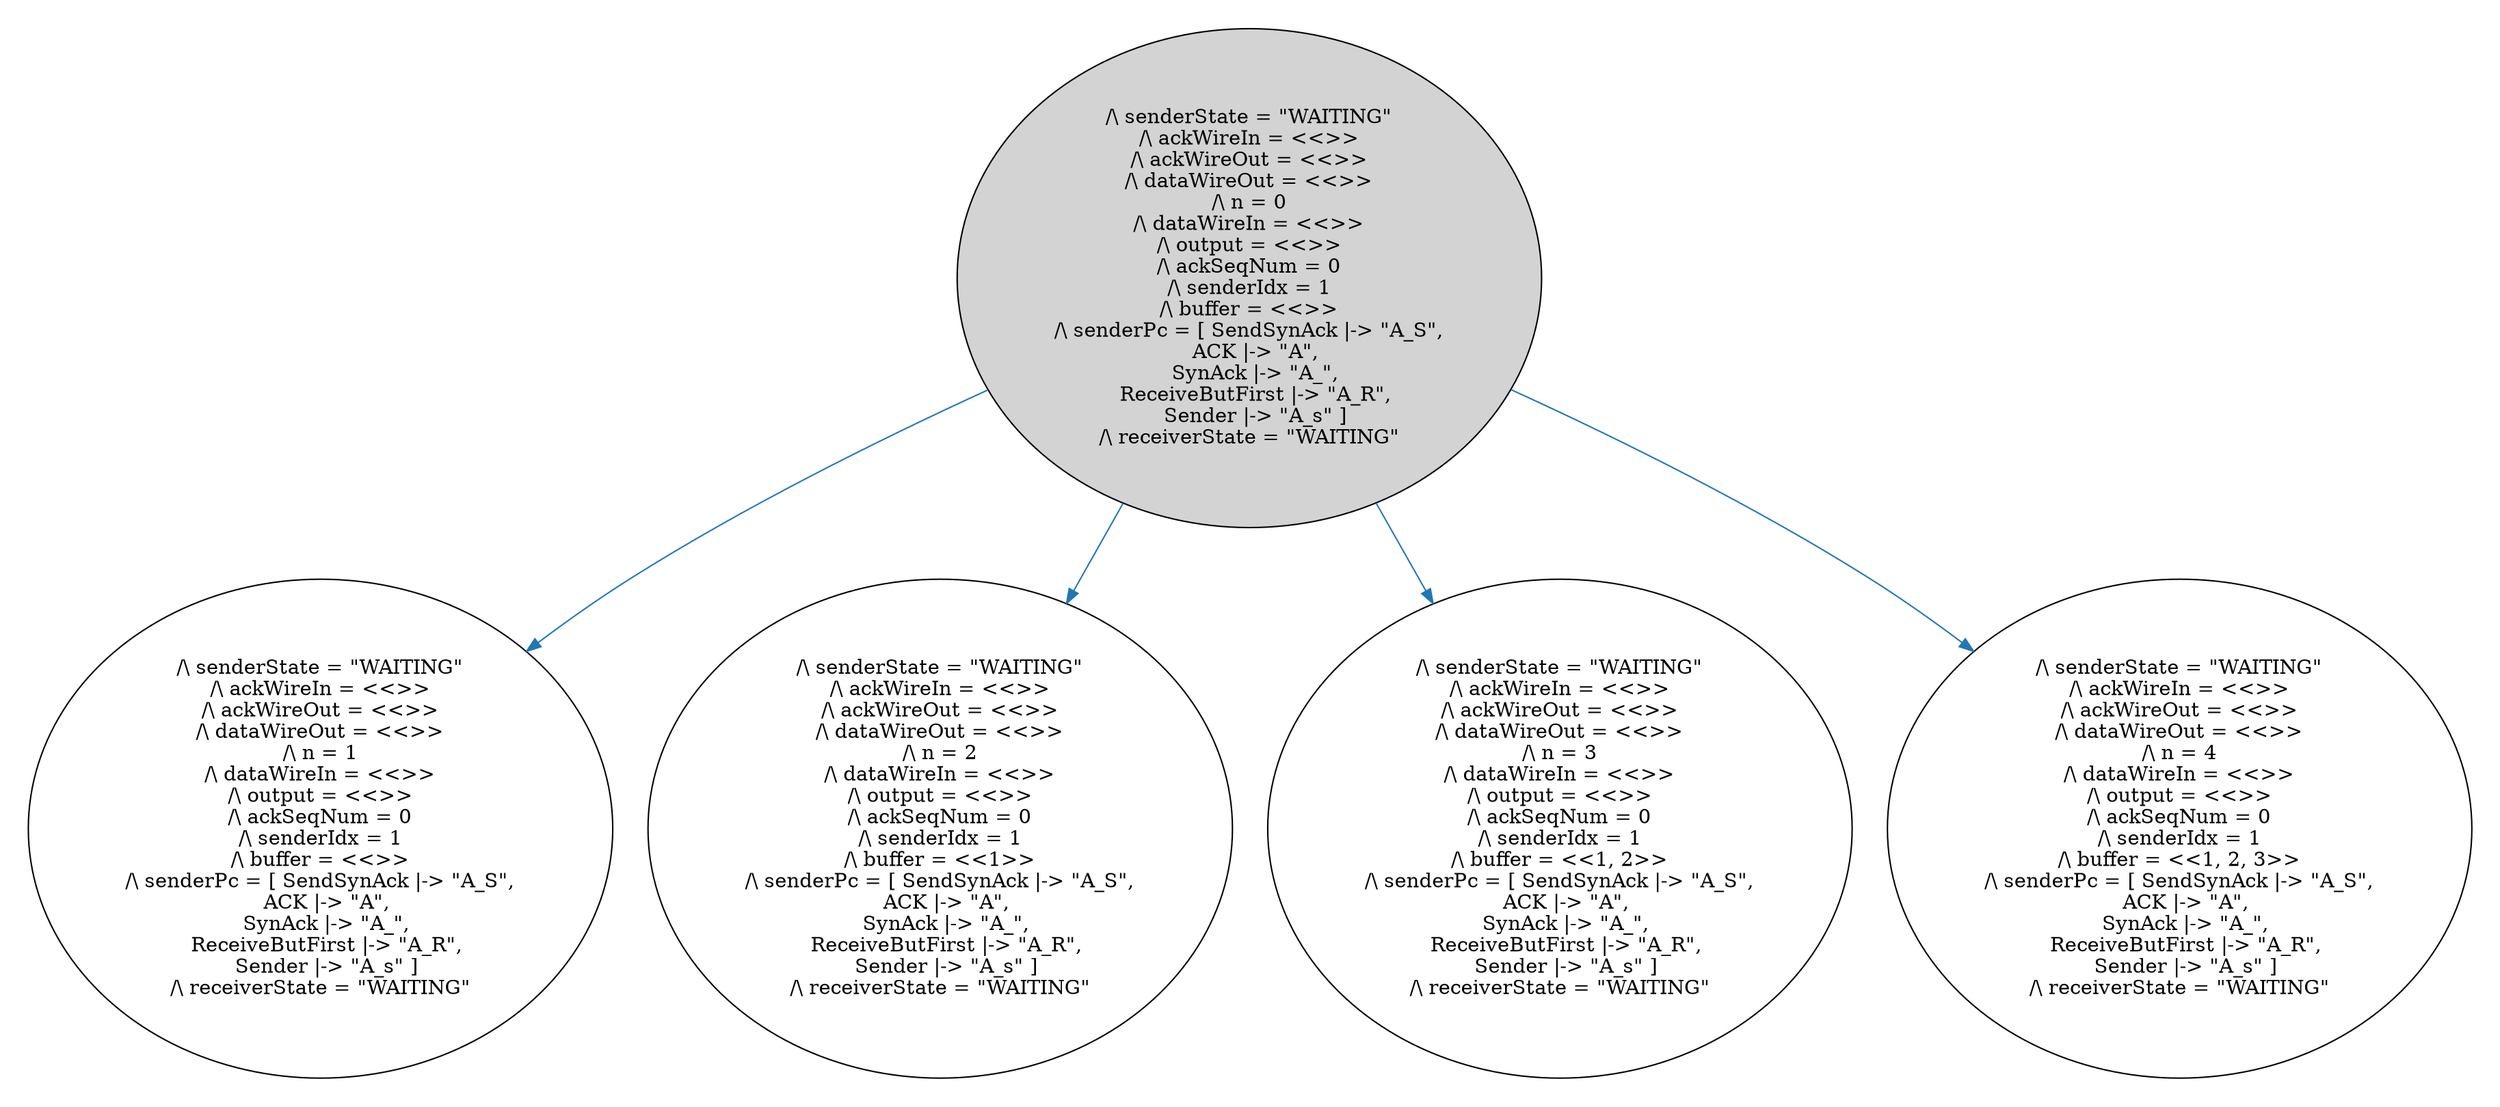 strict digraph DiskGraph {
edge [colorscheme="paired12"]
nodesep=0.35;
subgraph cluster_graph {
color="white";
-7597734897910316199 [label="/\\ senderState = \"WAITING\"\n/\\ ackWireIn = <<>>\n/\\ ackWireOut = <<>>\n/\\ dataWireOut = <<>>\n/\\ n = 0\n/\\ dataWireIn = <<>>\n/\\ output = <<>>\n/\\ ackSeqNum = 0\n/\\ senderIdx = 1\n/\\ buffer = <<>>\n/\\ senderPc = [ SendSynAck |-> \"A_S\",\n  ACK |-> \"A\",\n  SynAck |-> \"A_\",\n  ReceiveButFirst |-> \"A_R\",\n  Sender |-> \"A_s\" ]\n/\\ receiverState = \"WAITING\"",style = filled]
-7597734897910316199 -> 2846370260046173839 [label="",color="2",fontcolor="2"];
2846370260046173839 [label="/\\ senderState = \"WAITING\"\n/\\ ackWireIn = <<>>\n/\\ ackWireOut = <<>>\n/\\ dataWireOut = <<>>\n/\\ n = 1\n/\\ dataWireIn = <<>>\n/\\ output = <<>>\n/\\ ackSeqNum = 0\n/\\ senderIdx = 1\n/\\ buffer = <<>>\n/\\ senderPc = [ SendSynAck |-> \"A_S\",\n  ACK |-> \"A\",\n  SynAck |-> \"A_\",\n  ReceiveButFirst |-> \"A_R\",\n  Sender |-> \"A_s\" ]\n/\\ receiverState = \"WAITING\""];
-7597734897910316199 -> -5482770457845985954 [label="",color="2",fontcolor="2"];
-5482770457845985954 [label="/\\ senderState = \"WAITING\"\n/\\ ackWireIn = <<>>\n/\\ ackWireOut = <<>>\n/\\ dataWireOut = <<>>\n/\\ n = 2\n/\\ dataWireIn = <<>>\n/\\ output = <<>>\n/\\ ackSeqNum = 0\n/\\ senderIdx = 1\n/\\ buffer = <<1>>\n/\\ senderPc = [ SendSynAck |-> \"A_S\",\n  ACK |-> \"A\",\n  SynAck |-> \"A_\",\n  ReceiveButFirst |-> \"A_R\",\n  Sender |-> \"A_s\" ]\n/\\ receiverState = \"WAITING\""];
-7597734897910316199 -> -4715578416467033993 [label="",color="2",fontcolor="2"];
-4715578416467033993 [label="/\\ senderState = \"WAITING\"\n/\\ ackWireIn = <<>>\n/\\ ackWireOut = <<>>\n/\\ dataWireOut = <<>>\n/\\ n = 3\n/\\ dataWireIn = <<>>\n/\\ output = <<>>\n/\\ ackSeqNum = 0\n/\\ senderIdx = 1\n/\\ buffer = <<1, 2>>\n/\\ senderPc = [ SendSynAck |-> \"A_S\",\n  ACK |-> \"A\",\n  SynAck |-> \"A_\",\n  ReceiveButFirst |-> \"A_R\",\n  Sender |-> \"A_s\" ]\n/\\ receiverState = \"WAITING\""];
-7597734897910316199 -> -4135139484270180327 [label="",color="2",fontcolor="2"];
-4135139484270180327 [label="/\\ senderState = \"WAITING\"\n/\\ ackWireIn = <<>>\n/\\ ackWireOut = <<>>\n/\\ dataWireOut = <<>>\n/\\ n = 4\n/\\ dataWireIn = <<>>\n/\\ output = <<>>\n/\\ ackSeqNum = 0\n/\\ senderIdx = 1\n/\\ buffer = <<1, 2, 3>>\n/\\ senderPc = [ SendSynAck |-> \"A_S\",\n  ACK |-> \"A\",\n  SynAck |-> \"A_\",\n  ReceiveButFirst |-> \"A_R\",\n  Sender |-> \"A_s\" ]\n/\\ receiverState = \"WAITING\""];
{rank = same; -7597734897910316199;}
}
}